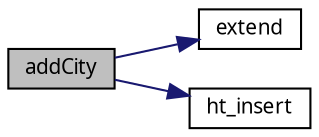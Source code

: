 digraph "addCity"
{
  edge [fontname="Verdana",fontsize="10",labelfontname="Verdana",labelfontsize="10"];
  node [fontname="Verdana",fontsize="10",shape=record];
  rankdir="LR";
  Node1 [label="addCity",height=0.2,width=0.4,color="black", fillcolor="grey75", style="filled", fontcolor="black"];
  Node1 -> Node2 [color="midnightblue",fontsize="10",style="solid",fontname="Verdana"];
  Node2 [label="extend",height=0.2,width=0.4,color="black", fillcolor="white", style="filled",URL="$map_8h.html#a5b1fdd5de08240725f3cf8375e691b31",tooltip="Extend arr if needed. "];
  Node1 -> Node3 [color="midnightblue",fontsize="10",style="solid",fontname="Verdana"];
  Node3 [label="ht_insert",height=0.2,width=0.4,color="black", fillcolor="white", style="filled",URL="$hash__table_8h.html#a8ce73f50d4b064a371731799e34a99cb",tooltip="Insert into Hash Table. "];
}
